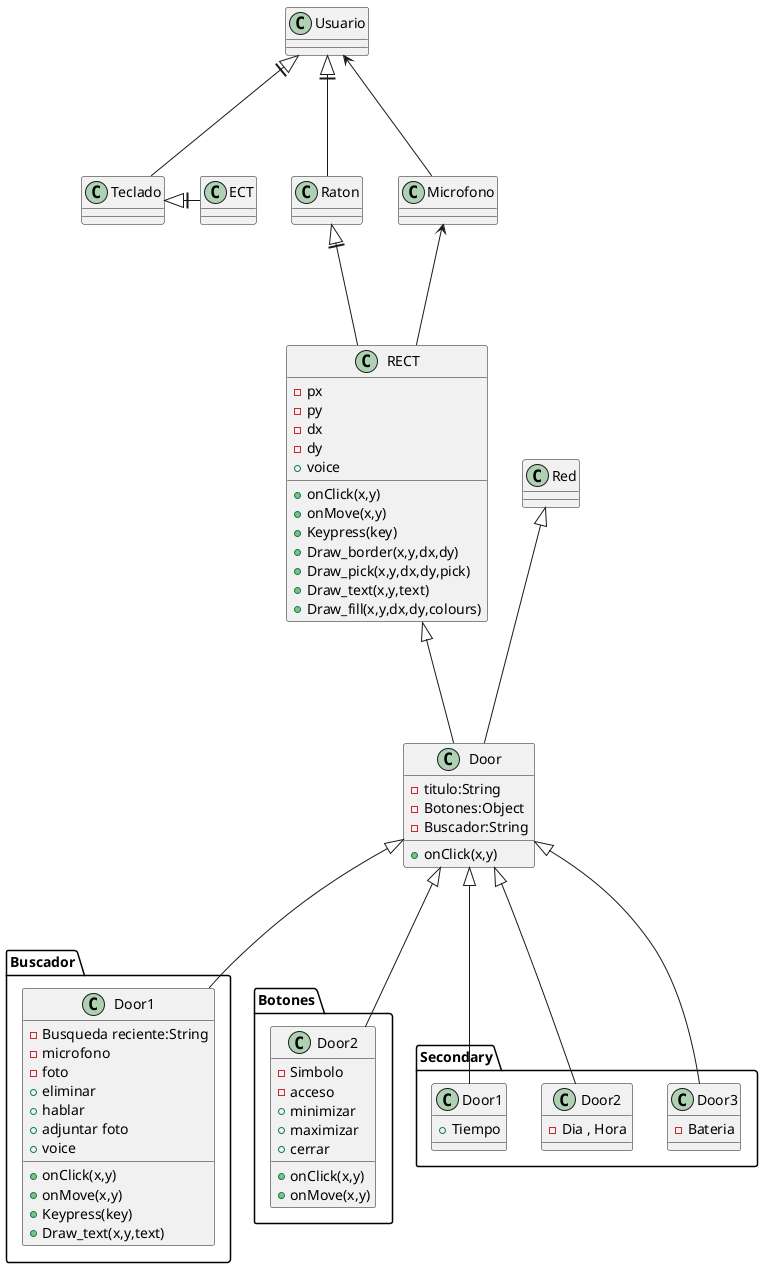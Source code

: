 @startuml
'https://plantuml.com/class-diagram



class RECT{
-px
-py
-dx
-dy
+onClick(x,y)
+onMove(x,y)
+Keypress(key)
+Draw_border(x,y,dx,dy)
+Draw_pick(x,y,dx,dy,pick)
+Draw_text(x,y,text)
+Draw_fill(x,y,dx,dy,colours)
+voice
}
class Door{
-titulo:String
-Botones:Object
-Buscador:String
+onClick(x,y)
}
class Buscador.Door1{
-Busqueda reciente:String
-microfono
-foto
+eliminar
+hablar
+adjuntar foto
+onClick(x,y)
+onMove(x,y)
+Keypress(key)
+Draw_text(x,y,text)
+voice
}
class Botones.Door2{
-Simbolo
-acceso
+onClick(x,y)
+onMove(x,y)
+minimizar
+maximizar
+cerrar
}
class Red {
}

class Usuario {
}
class Raton {
}
class Teclado {
}
class Microfono {
}
class Secondary.Door1{
+Tiempo
}
class Secondary.Door2{
- Dia , Hora
}
class Secondary.Door3{
-Bateria
}
RECT<|--- Door
Usuario<--- Microfono
Usuario<||---Teclado
Usuario<||--- Raton
Microfono<--- RECT
Raton<||--- RECT
Teclado<||---RECT

Door<|---Botones.Door2
Door<|---Buscador.Door1
Door<|---Secondary.Door1
Door<|---Secondary.Door2
Door<|--- Secondary.Door3
Red<|--- Door













@enduml